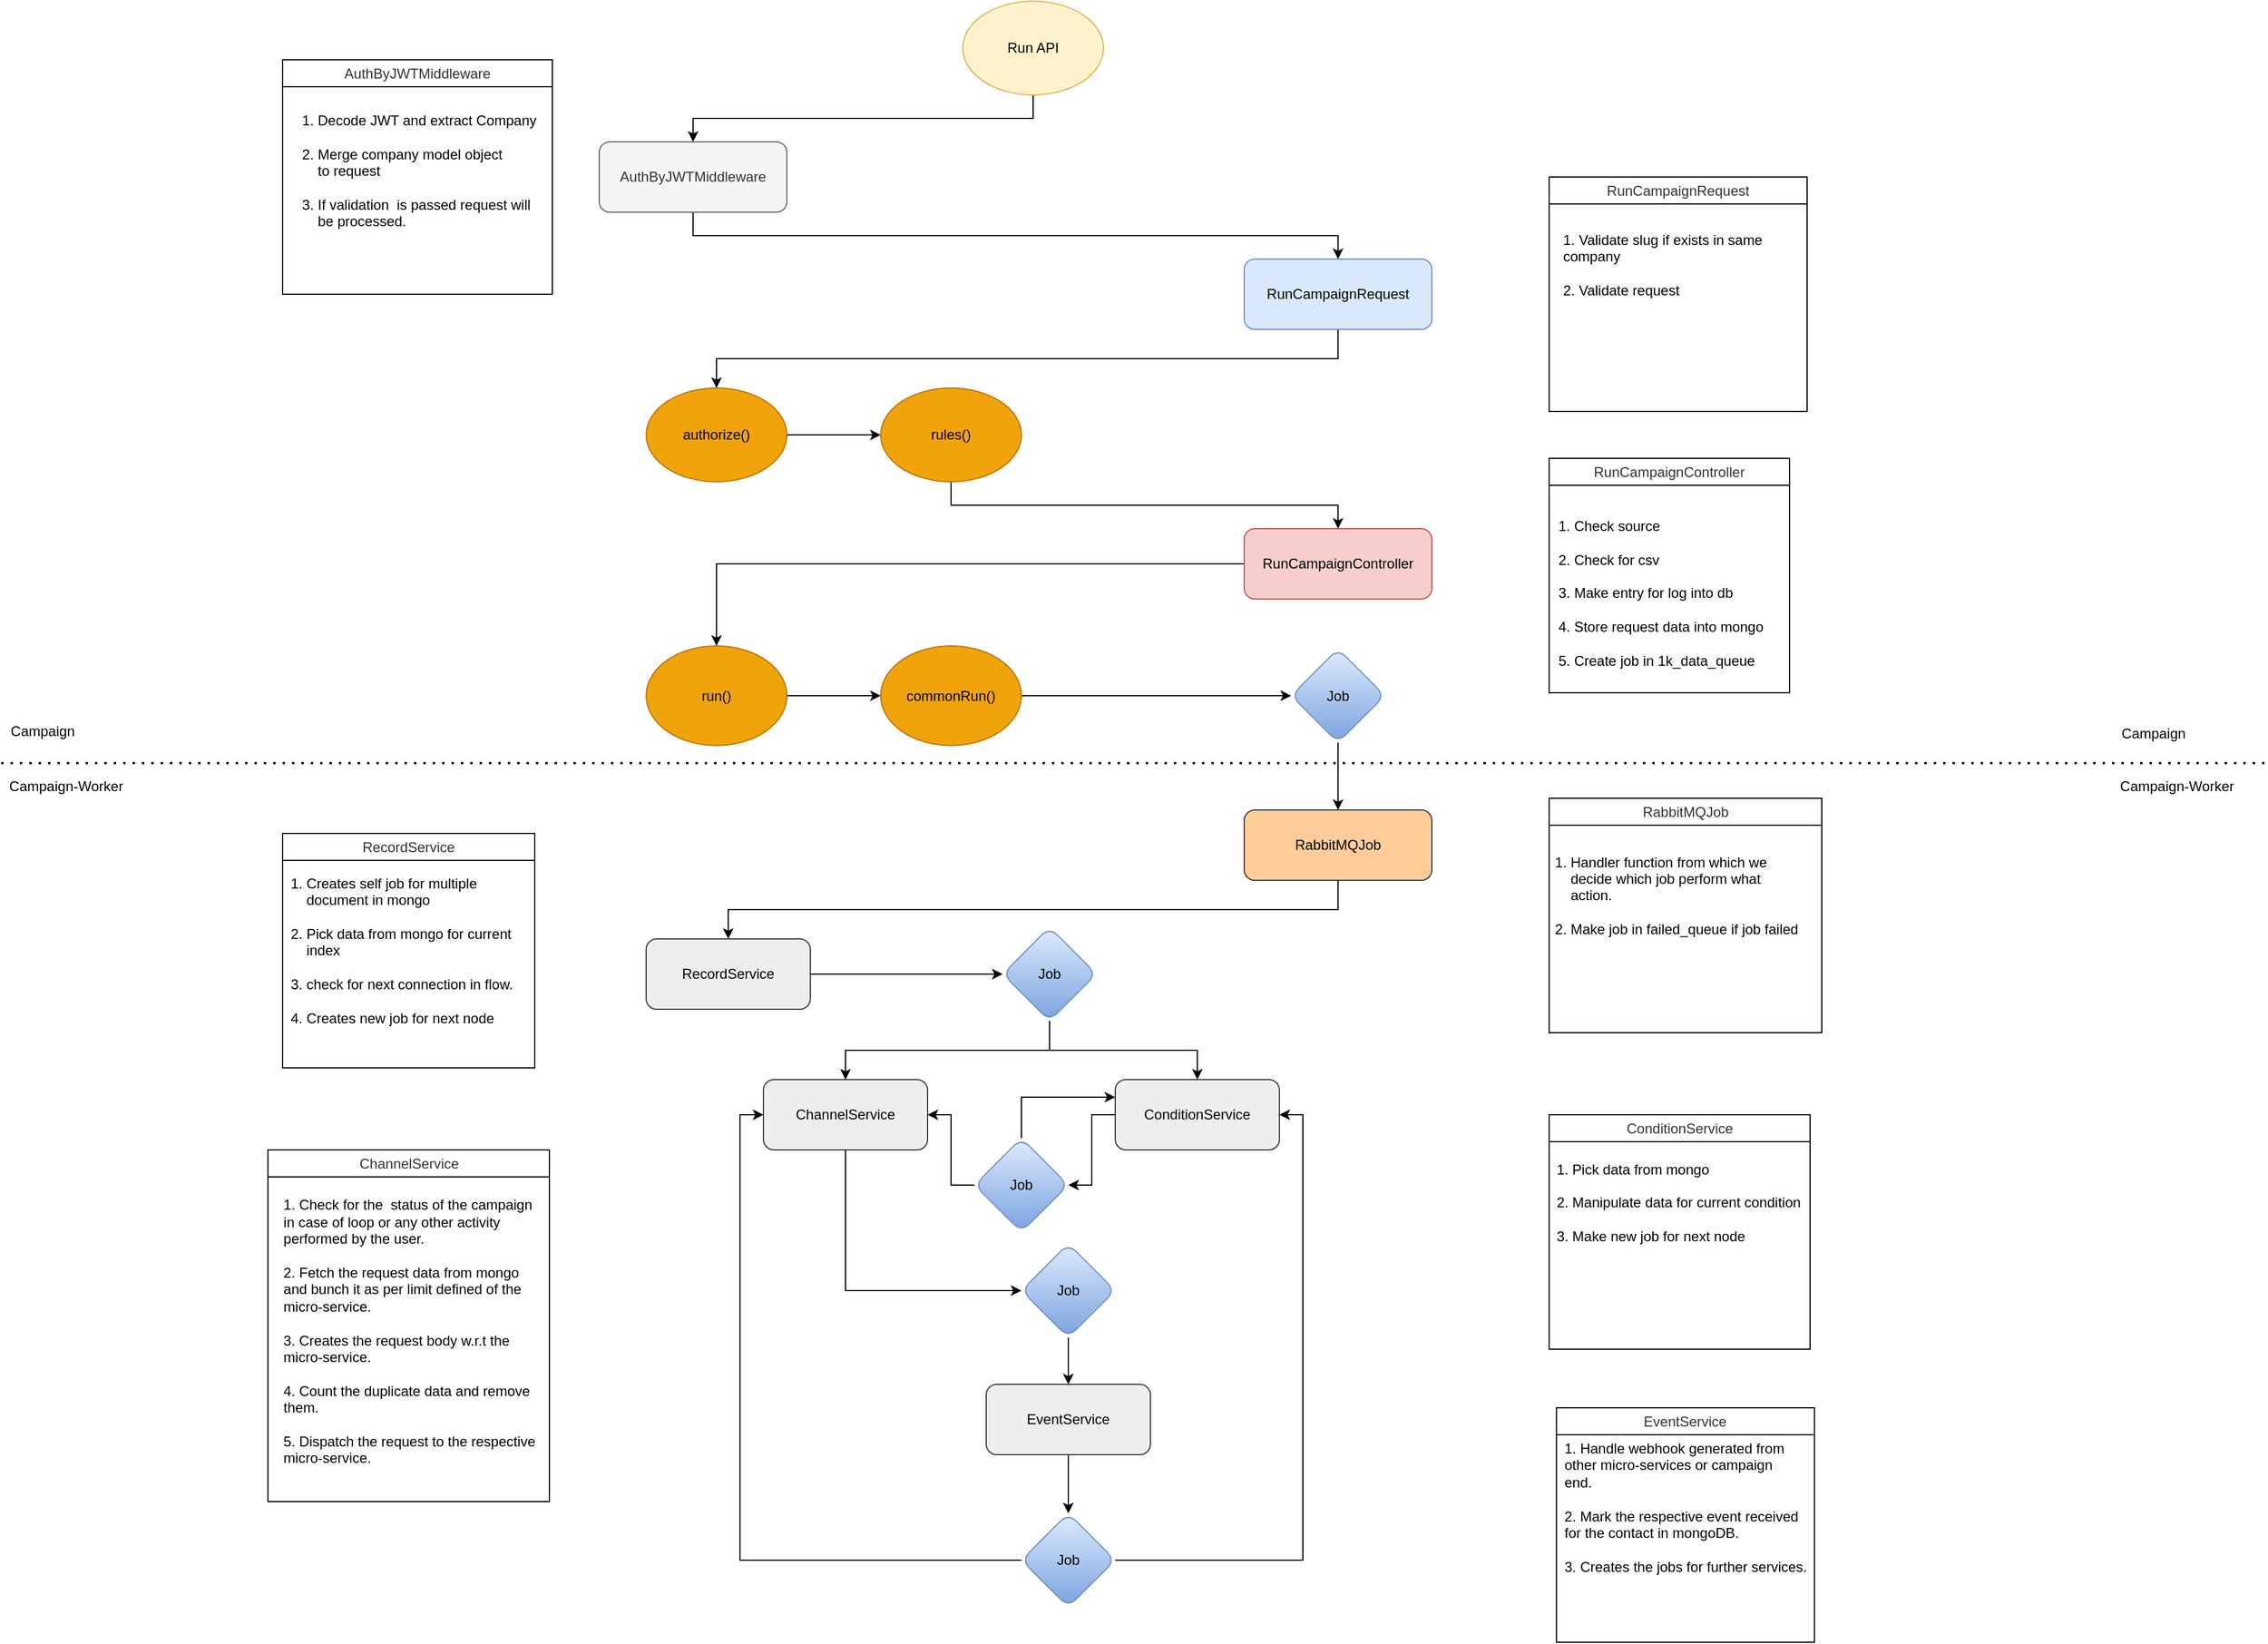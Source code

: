 <mxfile version="18.2.1" type="github">
  <diagram id="-uCUBRwucRaSAOFAAjXm" name="Page-1">
    <mxGraphModel dx="3412" dy="1385" grid="1" gridSize="10" guides="1" tooltips="1" connect="1" arrows="1" fold="1" page="1" pageScale="1" pageWidth="827" pageHeight="1169" math="0" shadow="0">
      <root>
        <mxCell id="0" />
        <mxCell id="1" parent="0" />
        <mxCell id="ixgHzNMDdySwTx72Y3tY-3" style="edgeStyle=orthogonalEdgeStyle;rounded=0;orthogonalLoop=1;jettySize=auto;html=1;exitX=0.5;exitY=1;exitDx=0;exitDy=0;entryX=0.5;entryY=0;entryDx=0;entryDy=0;" parent="1" source="ixgHzNMDdySwTx72Y3tY-1" target="ixgHzNMDdySwTx72Y3tY-2" edge="1">
          <mxGeometry relative="1" as="geometry" />
        </mxCell>
        <mxCell id="ixgHzNMDdySwTx72Y3tY-1" value="Run API" style="ellipse;whiteSpace=wrap;html=1;fillColor=#fff2cc;strokeColor=#d6b656;" parent="1" vertex="1">
          <mxGeometry x="340" y="10" width="120" height="80" as="geometry" />
        </mxCell>
        <mxCell id="ixgHzNMDdySwTx72Y3tY-6" style="edgeStyle=orthogonalEdgeStyle;rounded=0;orthogonalLoop=1;jettySize=auto;html=1;exitX=0.5;exitY=1;exitDx=0;exitDy=0;entryX=0.5;entryY=0;entryDx=0;entryDy=0;" parent="1" source="ixgHzNMDdySwTx72Y3tY-2" target="ixgHzNMDdySwTx72Y3tY-5" edge="1">
          <mxGeometry relative="1" as="geometry" />
        </mxCell>
        <mxCell id="ixgHzNMDdySwTx72Y3tY-2" value="AuthByJWTMiddleware" style="rounded=1;whiteSpace=wrap;html=1;fillColor=#f5f5f5;fontColor=#333333;strokeColor=#666666;" parent="1" vertex="1">
          <mxGeometry x="30" y="130" width="160" height="60" as="geometry" />
        </mxCell>
        <mxCell id="ixgHzNMDdySwTx72Y3tY-14" style="edgeStyle=orthogonalEdgeStyle;rounded=0;orthogonalLoop=1;jettySize=auto;html=1;exitX=0.5;exitY=1;exitDx=0;exitDy=0;" parent="1" source="ixgHzNMDdySwTx72Y3tY-5" target="ixgHzNMDdySwTx72Y3tY-12" edge="1">
          <mxGeometry relative="1" as="geometry" />
        </mxCell>
        <mxCell id="ixgHzNMDdySwTx72Y3tY-5" value="RunCampaignRequest" style="rounded=1;whiteSpace=wrap;html=1;fillColor=#dae8fc;strokeColor=#6c8ebf;" parent="1" vertex="1">
          <mxGeometry x="580" y="230" width="160" height="60" as="geometry" />
        </mxCell>
        <mxCell id="ixgHzNMDdySwTx72Y3tY-19" value="" style="edgeStyle=orthogonalEdgeStyle;rounded=0;orthogonalLoop=1;jettySize=auto;html=1;" parent="1" source="ixgHzNMDdySwTx72Y3tY-7" target="ixgHzNMDdySwTx72Y3tY-18" edge="1">
          <mxGeometry relative="1" as="geometry" />
        </mxCell>
        <mxCell id="ixgHzNMDdySwTx72Y3tY-7" value="RunCampaignController" style="rounded=1;whiteSpace=wrap;html=1;fillColor=#f8cecc;strokeColor=#b85450;" parent="1" vertex="1">
          <mxGeometry x="580" y="460" width="160" height="60" as="geometry" />
        </mxCell>
        <mxCell id="ixgHzNMDdySwTx72Y3tY-16" value="" style="edgeStyle=orthogonalEdgeStyle;rounded=0;orthogonalLoop=1;jettySize=auto;html=1;" parent="1" source="ixgHzNMDdySwTx72Y3tY-12" target="ixgHzNMDdySwTx72Y3tY-15" edge="1">
          <mxGeometry relative="1" as="geometry" />
        </mxCell>
        <mxCell id="ixgHzNMDdySwTx72Y3tY-12" value="authorize()" style="ellipse;whiteSpace=wrap;html=1;fillColor=#f0a30a;strokeColor=#BD7000;fontColor=#000000;" parent="1" vertex="1">
          <mxGeometry x="70" y="340" width="120" height="80" as="geometry" />
        </mxCell>
        <mxCell id="ixgHzNMDdySwTx72Y3tY-17" style="edgeStyle=orthogonalEdgeStyle;rounded=0;orthogonalLoop=1;jettySize=auto;html=1;exitX=0.5;exitY=1;exitDx=0;exitDy=0;" parent="1" source="ixgHzNMDdySwTx72Y3tY-15" target="ixgHzNMDdySwTx72Y3tY-7" edge="1">
          <mxGeometry relative="1" as="geometry" />
        </mxCell>
        <mxCell id="ixgHzNMDdySwTx72Y3tY-15" value="rules()" style="ellipse;whiteSpace=wrap;html=1;fillColor=#f0a30a;strokeColor=#BD7000;fontColor=#000000;" parent="1" vertex="1">
          <mxGeometry x="270" y="340" width="120" height="80" as="geometry" />
        </mxCell>
        <mxCell id="ixgHzNMDdySwTx72Y3tY-23" value="" style="edgeStyle=orthogonalEdgeStyle;rounded=0;orthogonalLoop=1;jettySize=auto;html=1;" parent="1" source="ixgHzNMDdySwTx72Y3tY-18" target="ixgHzNMDdySwTx72Y3tY-22" edge="1">
          <mxGeometry relative="1" as="geometry" />
        </mxCell>
        <mxCell id="ixgHzNMDdySwTx72Y3tY-18" value="run()" style="ellipse;whiteSpace=wrap;html=1;fillColor=#f0a30a;strokeColor=#BD7000;rounded=1;fontColor=#000000;" parent="1" vertex="1">
          <mxGeometry x="70" y="560" width="120" height="85" as="geometry" />
        </mxCell>
        <mxCell id="ixgHzNMDdySwTx72Y3tY-25" value="" style="edgeStyle=orthogonalEdgeStyle;rounded=0;orthogonalLoop=1;jettySize=auto;html=1;" parent="1" source="ixgHzNMDdySwTx72Y3tY-22" target="ixgHzNMDdySwTx72Y3tY-24" edge="1">
          <mxGeometry relative="1" as="geometry" />
        </mxCell>
        <mxCell id="ixgHzNMDdySwTx72Y3tY-22" value="commonRun()" style="ellipse;whiteSpace=wrap;html=1;fillColor=#f0a30a;strokeColor=#BD7000;rounded=1;fontColor=#000000;" parent="1" vertex="1">
          <mxGeometry x="270" y="560" width="120" height="85" as="geometry" />
        </mxCell>
        <mxCell id="ixgHzNMDdySwTx72Y3tY-27" style="edgeStyle=orthogonalEdgeStyle;rounded=0;orthogonalLoop=1;jettySize=auto;html=1;exitX=0.5;exitY=1;exitDx=0;exitDy=0;entryX=0.5;entryY=0;entryDx=0;entryDy=0;" parent="1" source="ixgHzNMDdySwTx72Y3tY-24" target="ixgHzNMDdySwTx72Y3tY-26" edge="1">
          <mxGeometry relative="1" as="geometry" />
        </mxCell>
        <mxCell id="ixgHzNMDdySwTx72Y3tY-24" value="Job" style="rhombus;whiteSpace=wrap;html=1;rounded=1;fillColor=#dae8fc;strokeColor=#6c8ebf;gradientColor=#7ea6e0;" parent="1" vertex="1">
          <mxGeometry x="620" y="562.5" width="80" height="80" as="geometry" />
        </mxCell>
        <mxCell id="ixgHzNMDdySwTx72Y3tY-30" style="edgeStyle=orthogonalEdgeStyle;rounded=0;orthogonalLoop=1;jettySize=auto;html=1;exitX=0.5;exitY=1;exitDx=0;exitDy=0;" parent="1" source="ixgHzNMDdySwTx72Y3tY-26" target="ixgHzNMDdySwTx72Y3tY-28" edge="1">
          <mxGeometry relative="1" as="geometry" />
        </mxCell>
        <mxCell id="ixgHzNMDdySwTx72Y3tY-26" value="RabbitMQJob" style="rounded=1;whiteSpace=wrap;html=1;fillColor=#ffcc99;strokeColor=#36393d;" parent="1" vertex="1">
          <mxGeometry x="580" y="700" width="160" height="60" as="geometry" />
        </mxCell>
        <mxCell id="ixgHzNMDdySwTx72Y3tY-33" style="edgeStyle=orthogonalEdgeStyle;rounded=0;orthogonalLoop=1;jettySize=auto;html=1;exitX=1;exitY=0.5;exitDx=0;exitDy=0;entryX=0;entryY=0.5;entryDx=0;entryDy=0;" parent="1" source="ixgHzNMDdySwTx72Y3tY-28" target="ixgHzNMDdySwTx72Y3tY-32" edge="1">
          <mxGeometry relative="1" as="geometry" />
        </mxCell>
        <mxCell id="ixgHzNMDdySwTx72Y3tY-28" value="RecordService" style="rounded=1;whiteSpace=wrap;html=1;fillColor=#eeeeee;strokeColor=#36393d;" parent="1" vertex="1">
          <mxGeometry x="70" y="810" width="140" height="60" as="geometry" />
        </mxCell>
        <mxCell id="ixgHzNMDdySwTx72Y3tY-37" style="edgeStyle=orthogonalEdgeStyle;rounded=0;orthogonalLoop=1;jettySize=auto;html=1;exitX=0.5;exitY=1;exitDx=0;exitDy=0;" parent="1" source="ixgHzNMDdySwTx72Y3tY-32" target="ixgHzNMDdySwTx72Y3tY-35" edge="1">
          <mxGeometry relative="1" as="geometry" />
        </mxCell>
        <mxCell id="ixgHzNMDdySwTx72Y3tY-38" style="edgeStyle=orthogonalEdgeStyle;rounded=0;orthogonalLoop=1;jettySize=auto;html=1;exitX=0.5;exitY=1;exitDx=0;exitDy=0;" parent="1" source="ixgHzNMDdySwTx72Y3tY-32" target="ixgHzNMDdySwTx72Y3tY-36" edge="1">
          <mxGeometry relative="1" as="geometry" />
        </mxCell>
        <mxCell id="ixgHzNMDdySwTx72Y3tY-32" value="Job" style="rhombus;whiteSpace=wrap;html=1;rounded=1;fillColor=#dae8fc;strokeColor=#6c8ebf;gradientColor=#7ea6e0;" parent="1" vertex="1">
          <mxGeometry x="374" y="800" width="80" height="80" as="geometry" />
        </mxCell>
        <mxCell id="ixgHzNMDdySwTx72Y3tY-45" style="edgeStyle=orthogonalEdgeStyle;rounded=0;orthogonalLoop=1;jettySize=auto;html=1;exitX=0.5;exitY=1;exitDx=0;exitDy=0;entryX=0;entryY=0.5;entryDx=0;entryDy=0;" parent="1" source="ixgHzNMDdySwTx72Y3tY-35" target="ixgHzNMDdySwTx72Y3tY-44" edge="1">
          <mxGeometry relative="1" as="geometry" />
        </mxCell>
        <mxCell id="ixgHzNMDdySwTx72Y3tY-35" value="ChannelService" style="rounded=1;whiteSpace=wrap;html=1;fillColor=#eeeeee;strokeColor=#36393d;" parent="1" vertex="1">
          <mxGeometry x="170" y="930" width="140" height="60" as="geometry" />
        </mxCell>
        <mxCell id="ixgHzNMDdySwTx72Y3tY-54" style="edgeStyle=orthogonalEdgeStyle;rounded=0;orthogonalLoop=1;jettySize=auto;html=1;exitX=0;exitY=0.5;exitDx=0;exitDy=0;entryX=1;entryY=0.5;entryDx=0;entryDy=0;" parent="1" source="ixgHzNMDdySwTx72Y3tY-36" target="ixgHzNMDdySwTx72Y3tY-53" edge="1">
          <mxGeometry relative="1" as="geometry" />
        </mxCell>
        <mxCell id="ixgHzNMDdySwTx72Y3tY-36" value="ConditionService" style="rounded=1;whiteSpace=wrap;html=1;fillColor=#eeeeee;strokeColor=#36393d;" parent="1" vertex="1">
          <mxGeometry x="470" y="930" width="140" height="60" as="geometry" />
        </mxCell>
        <mxCell id="ixgHzNMDdySwTx72Y3tY-48" style="edgeStyle=orthogonalEdgeStyle;rounded=0;orthogonalLoop=1;jettySize=auto;html=1;exitX=0.5;exitY=1;exitDx=0;exitDy=0;" parent="1" source="ixgHzNMDdySwTx72Y3tY-40" target="ixgHzNMDdySwTx72Y3tY-47" edge="1">
          <mxGeometry relative="1" as="geometry" />
        </mxCell>
        <mxCell id="ixgHzNMDdySwTx72Y3tY-40" value="EventService" style="rounded=1;whiteSpace=wrap;html=1;fillColor=#eeeeee;strokeColor=#36393d;" parent="1" vertex="1">
          <mxGeometry x="360" y="1190" width="140" height="60" as="geometry" />
        </mxCell>
        <mxCell id="ixgHzNMDdySwTx72Y3tY-46" style="edgeStyle=orthogonalEdgeStyle;rounded=0;orthogonalLoop=1;jettySize=auto;html=1;exitX=0.5;exitY=1;exitDx=0;exitDy=0;" parent="1" source="ixgHzNMDdySwTx72Y3tY-44" target="ixgHzNMDdySwTx72Y3tY-40" edge="1">
          <mxGeometry relative="1" as="geometry" />
        </mxCell>
        <mxCell id="ixgHzNMDdySwTx72Y3tY-44" value="Job" style="rhombus;whiteSpace=wrap;html=1;rounded=1;fillColor=#dae8fc;strokeColor=#6c8ebf;gradientColor=#7ea6e0;" parent="1" vertex="1">
          <mxGeometry x="390" y="1070" width="80" height="80" as="geometry" />
        </mxCell>
        <mxCell id="ixgHzNMDdySwTx72Y3tY-50" style="edgeStyle=orthogonalEdgeStyle;rounded=0;orthogonalLoop=1;jettySize=auto;html=1;exitX=1;exitY=0.5;exitDx=0;exitDy=0;entryX=1;entryY=0.5;entryDx=0;entryDy=0;" parent="1" source="ixgHzNMDdySwTx72Y3tY-47" target="ixgHzNMDdySwTx72Y3tY-36" edge="1">
          <mxGeometry relative="1" as="geometry" />
        </mxCell>
        <mxCell id="ixgHzNMDdySwTx72Y3tY-51" style="edgeStyle=orthogonalEdgeStyle;rounded=0;orthogonalLoop=1;jettySize=auto;html=1;exitX=0;exitY=0.5;exitDx=0;exitDy=0;entryX=0;entryY=0.5;entryDx=0;entryDy=0;" parent="1" source="ixgHzNMDdySwTx72Y3tY-47" target="ixgHzNMDdySwTx72Y3tY-35" edge="1">
          <mxGeometry relative="1" as="geometry" />
        </mxCell>
        <mxCell id="ixgHzNMDdySwTx72Y3tY-47" value="Job" style="rhombus;whiteSpace=wrap;html=1;rounded=1;fillColor=#dae8fc;strokeColor=#6c8ebf;gradientColor=#7ea6e0;" parent="1" vertex="1">
          <mxGeometry x="390" y="1300" width="80" height="80" as="geometry" />
        </mxCell>
        <mxCell id="ixgHzNMDdySwTx72Y3tY-55" style="edgeStyle=orthogonalEdgeStyle;rounded=0;orthogonalLoop=1;jettySize=auto;html=1;exitX=0;exitY=0.5;exitDx=0;exitDy=0;entryX=1;entryY=0.5;entryDx=0;entryDy=0;" parent="1" source="ixgHzNMDdySwTx72Y3tY-53" target="ixgHzNMDdySwTx72Y3tY-35" edge="1">
          <mxGeometry relative="1" as="geometry" />
        </mxCell>
        <mxCell id="ixgHzNMDdySwTx72Y3tY-56" style="edgeStyle=orthogonalEdgeStyle;rounded=0;orthogonalLoop=1;jettySize=auto;html=1;exitX=0.5;exitY=0;exitDx=0;exitDy=0;entryX=0;entryY=0.25;entryDx=0;entryDy=0;" parent="1" source="ixgHzNMDdySwTx72Y3tY-53" target="ixgHzNMDdySwTx72Y3tY-36" edge="1">
          <mxGeometry relative="1" as="geometry" />
        </mxCell>
        <mxCell id="ixgHzNMDdySwTx72Y3tY-53" value="Job" style="rhombus;whiteSpace=wrap;html=1;rounded=1;fillColor=#dae8fc;strokeColor=#6c8ebf;gradientColor=#7ea6e0;" parent="1" vertex="1">
          <mxGeometry x="350" y="980" width="80" height="80" as="geometry" />
        </mxCell>
        <mxCell id="ixgHzNMDdySwTx72Y3tY-57" value="&lt;span style=&quot;color: rgb(51, 51, 51); font-weight: 400;&quot;&gt;AuthByJWTMiddleware&lt;/span&gt;" style="swimlane;whiteSpace=wrap;html=1;startSize=23;" parent="1" vertex="1">
          <mxGeometry x="-240" y="60" width="230" height="200" as="geometry" />
        </mxCell>
        <mxCell id="ixgHzNMDdySwTx72Y3tY-67" value="&lt;ol&gt;&lt;li&gt;Decode JWT and extract Company&lt;br&gt;&lt;br&gt;&lt;/li&gt;&lt;li&gt;&lt;span style=&quot;background-color: initial;&quot;&gt;Merge company model object&amp;nbsp;&lt;br&gt;&lt;/span&gt;&lt;span style=&quot;background-color: initial;&quot;&gt;to request&lt;br&gt;&lt;br&gt;&lt;/span&gt;&lt;/li&gt;&lt;li&gt;&lt;span style=&quot;background-color: initial;&quot;&gt;If validation&amp;nbsp; is passed request will &lt;br&gt;be&amp;nbsp;&lt;/span&gt;&lt;span style=&quot;background-color: initial;&quot;&gt;processed.&lt;/span&gt;&lt;/li&gt;&lt;/ol&gt;" style="text;html=1;align=left;verticalAlign=middle;resizable=0;points=[];autosize=1;strokeColor=none;fillColor=none;" parent="ixgHzNMDdySwTx72Y3tY-57" vertex="1">
          <mxGeometry x="-12.5" y="30" width="240" height="130" as="geometry" />
        </mxCell>
        <mxCell id="ixgHzNMDdySwTx72Y3tY-58" value="&lt;span style=&quot;color: rgb(51, 51, 51); font-weight: 400;&quot;&gt;RunCampaignRequest&lt;/span&gt;" style="swimlane;whiteSpace=wrap;html=1;startSize=23;" parent="1" vertex="1">
          <mxGeometry x="840" y="160" width="220" height="200" as="geometry" />
        </mxCell>
        <mxCell id="F34zSx9BdH_wrsMTjOy3-3" value="1. Validate slug if exists in same &lt;br&gt;company&lt;br&gt;&lt;br&gt;&lt;div style=&quot;&quot;&gt;&lt;span style=&quot;background-color: initial;&quot;&gt;2. Validate request&lt;/span&gt;&lt;/div&gt;" style="text;html=1;align=left;verticalAlign=middle;resizable=0;points=[];autosize=1;strokeColor=none;fillColor=none;" parent="ixgHzNMDdySwTx72Y3tY-58" vertex="1">
          <mxGeometry x="10" y="40" width="190" height="70" as="geometry" />
        </mxCell>
        <mxCell id="ixgHzNMDdySwTx72Y3tY-59" value="&lt;span style=&quot;color: rgb(51, 51, 51); font-weight: 400;&quot;&gt;RunCampaignController&lt;/span&gt;" style="swimlane;whiteSpace=wrap;html=1;startSize=23;" parent="1" vertex="1">
          <mxGeometry x="840" y="400" width="205" height="200" as="geometry" />
        </mxCell>
        <mxCell id="F34zSx9BdH_wrsMTjOy3-4" value="1. Check source&lt;br&gt;&lt;br&gt;2. Check for csv&lt;br&gt;&lt;br&gt;3. Make entry for log into db&lt;br&gt;&lt;br&gt;4. Store request data into mongo&lt;br&gt;&lt;br&gt;5. Create job in 1k_data_queue" style="text;html=1;align=left;verticalAlign=middle;resizable=0;points=[];autosize=1;strokeColor=none;fillColor=none;spacingTop=0;spacing=0;" parent="ixgHzNMDdySwTx72Y3tY-59" vertex="1">
          <mxGeometry x="7.5" y="50" width="190" height="130" as="geometry" />
        </mxCell>
        <mxCell id="ixgHzNMDdySwTx72Y3tY-60" value="&lt;span style=&quot;color: rgb(51, 51, 51); font-weight: 400;&quot;&gt;RabbitMQJob&lt;br&gt;&lt;/span&gt;" style="swimlane;whiteSpace=wrap;html=1;startSize=23;" parent="1" vertex="1">
          <mxGeometry x="840" y="690" width="232.5" height="200" as="geometry" />
        </mxCell>
        <mxCell id="F34zSx9BdH_wrsMTjOy3-5" value="1. Handler function from which we&amp;nbsp;&lt;br&gt;&amp;nbsp; &amp;nbsp; decide which job perform what &lt;br&gt;&amp;nbsp; &amp;nbsp; action.&lt;br&gt;&lt;br&gt;2. Make job in failed_queue if job failed" style="text;html=1;align=left;verticalAlign=middle;resizable=0;points=[];autosize=1;strokeColor=none;fillColor=none;" parent="ixgHzNMDdySwTx72Y3tY-60" vertex="1">
          <mxGeometry x="2.5" y="42.5" width="220" height="80" as="geometry" />
        </mxCell>
        <mxCell id="ixgHzNMDdySwTx72Y3tY-61" value="&lt;span style=&quot;color: rgb(51, 51, 51); font-weight: 400;&quot;&gt;RecordService&lt;br&gt;&lt;/span&gt;" style="swimlane;whiteSpace=wrap;html=1;startSize=23;" parent="1" vertex="1">
          <mxGeometry x="-240" y="720" width="215" height="200" as="geometry" />
        </mxCell>
        <mxCell id="F34zSx9BdH_wrsMTjOy3-6" value="1. Creates self job for multiple &lt;br&gt;&amp;nbsp; &amp;nbsp; document in mongo&lt;br&gt;&lt;br&gt;2. Pick data from mongo for current &lt;br&gt;&amp;nbsp; &amp;nbsp; index&lt;br&gt;&lt;br&gt;3.&amp;nbsp;check for next connection in flow.&lt;br&gt;&lt;br&gt;4. Creates new job for next node" style="text;html=1;align=left;verticalAlign=middle;resizable=0;points=[];autosize=1;strokeColor=none;fillColor=none;" parent="ixgHzNMDdySwTx72Y3tY-61" vertex="1">
          <mxGeometry x="5" y="35" width="200" height="130" as="geometry" />
        </mxCell>
        <mxCell id="ixgHzNMDdySwTx72Y3tY-62" value="&lt;span style=&quot;color: rgb(51, 51, 51); font-weight: 400;&quot;&gt;ChannelService&lt;/span&gt;" style="swimlane;whiteSpace=wrap;html=1;startSize=23;" parent="1" vertex="1">
          <mxGeometry x="-252.5" y="990" width="240" height="300" as="geometry" />
        </mxCell>
        <mxCell id="F34zSx9BdH_wrsMTjOy3-8" value="&lt;div style=&quot;&quot;&gt;&lt;br&gt;&lt;/div&gt;" style="text;html=1;align=left;verticalAlign=middle;resizable=0;points=[];autosize=1;strokeColor=none;fillColor=none;" parent="ixgHzNMDdySwTx72Y3tY-62" vertex="1">
          <mxGeometry x="32.5" y="55" width="20" height="30" as="geometry" />
        </mxCell>
        <mxCell id="3M0Jo8jgyKiaNlDrv4SS-4" value="&lt;div style=&quot;text-align: left;&quot;&gt;&lt;span style=&quot;background-color: initial;&quot;&gt;1. Check for the&amp;nbsp; status of the campaign&amp;nbsp;&lt;/span&gt;&lt;/div&gt;&lt;div style=&quot;text-align: left;&quot;&gt;&lt;span style=&quot;background-color: initial;&quot;&gt;in case of loop or any other activity&amp;nbsp;&lt;/span&gt;&lt;/div&gt;&lt;div style=&quot;text-align: left;&quot;&gt;&lt;span style=&quot;background-color: initial;&quot;&gt;performed by the user.&amp;nbsp;&lt;/span&gt;&lt;/div&gt;&lt;div style=&quot;text-align: left;&quot;&gt;&lt;span style=&quot;background-color: initial;&quot;&gt;&lt;br&gt;&lt;/span&gt;&lt;/div&gt;&lt;div style=&quot;text-align: left;&quot;&gt;&lt;span style=&quot;background-color: initial;&quot;&gt;2. Fetch the request data from mongo&lt;/span&gt;&lt;/div&gt;&lt;div style=&quot;text-align: left;&quot;&gt;&lt;span style=&quot;background-color: initial;&quot;&gt;and bunch it as per limit defined of the&amp;nbsp;&lt;/span&gt;&lt;/div&gt;&lt;div style=&quot;text-align: left;&quot;&gt;&lt;span style=&quot;background-color: initial;&quot;&gt;micro-service.&amp;nbsp;&amp;nbsp;&lt;/span&gt;&lt;/div&gt;&lt;div style=&quot;text-align: left;&quot;&gt;&lt;span style=&quot;background-color: initial;&quot;&gt;&lt;br&gt;&lt;/span&gt;&lt;/div&gt;&lt;div style=&quot;text-align: left;&quot;&gt;&lt;span style=&quot;background-color: initial;&quot;&gt;3. Creates the request body w.r.t the&amp;nbsp;&lt;/span&gt;&lt;/div&gt;&lt;div style=&quot;text-align: left;&quot;&gt;&lt;span style=&quot;background-color: initial;&quot;&gt;micro-service.&lt;/span&gt;&lt;/div&gt;&lt;div style=&quot;text-align: left;&quot;&gt;&lt;span style=&quot;background-color: initial;&quot;&gt;&lt;br&gt;&lt;/span&gt;&lt;/div&gt;&lt;div style=&quot;text-align: left;&quot;&gt;&lt;span style=&quot;background-color: initial;&quot;&gt;4. Count the duplicate data and remove&lt;/span&gt;&lt;/div&gt;&lt;div style=&quot;text-align: left;&quot;&gt;&lt;span style=&quot;background-color: initial;&quot;&gt;them.&lt;/span&gt;&lt;/div&gt;&lt;div style=&quot;text-align: left;&quot;&gt;&lt;span style=&quot;background-color: initial;&quot;&gt;&lt;br&gt;&lt;/span&gt;&lt;/div&gt;&lt;div style=&quot;text-align: left;&quot;&gt;&lt;span style=&quot;background-color: initial;&quot;&gt;5. Dispatch the request to the respective&lt;/span&gt;&lt;/div&gt;&lt;div style=&quot;text-align: left;&quot;&gt;&lt;span style=&quot;background-color: initial;&quot;&gt;micro-service.&amp;nbsp;&amp;nbsp;&lt;/span&gt;&lt;/div&gt;" style="text;html=1;align=center;verticalAlign=middle;resizable=0;points=[];autosize=1;strokeColor=none;fillColor=none;" parent="ixgHzNMDdySwTx72Y3tY-62" vertex="1">
          <mxGeometry x="5" y="40" width="230" height="230" as="geometry" />
        </mxCell>
        <mxCell id="ixgHzNMDdySwTx72Y3tY-63" value="&lt;span style=&quot;color: rgb(51, 51, 51); font-weight: 400;&quot;&gt;ConditionService&lt;/span&gt;" style="swimlane;whiteSpace=wrap;html=1;startSize=23;" parent="1" vertex="1">
          <mxGeometry x="840" y="960" width="222.5" height="200" as="geometry" />
        </mxCell>
        <mxCell id="F34zSx9BdH_wrsMTjOy3-7" value="&lt;div style=&quot;text-align: left;&quot;&gt;&lt;span style=&quot;background-color: initial;&quot;&gt;1. Pick data from mongo&lt;/span&gt;&lt;/div&gt;&lt;div style=&quot;text-align: left;&quot;&gt;&lt;span style=&quot;background-color: initial;&quot;&gt;&lt;br&gt;&lt;/span&gt;&lt;/div&gt;&lt;div style=&quot;text-align: left;&quot;&gt;&lt;span style=&quot;background-color: initial;&quot;&gt;2. Manipulate data for current condition&lt;/span&gt;&lt;/div&gt;&lt;div style=&quot;text-align: left;&quot;&gt;&lt;span style=&quot;background-color: initial;&quot;&gt;&lt;br&gt;&lt;/span&gt;&lt;/div&gt;&lt;div style=&quot;text-align: left;&quot;&gt;&lt;span style=&quot;background-color: initial;&quot;&gt;3. Make new job for next node&lt;/span&gt;&lt;/div&gt;" style="text;html=1;align=center;verticalAlign=middle;resizable=0;points=[];autosize=1;strokeColor=none;fillColor=none;" parent="ixgHzNMDdySwTx72Y3tY-63" vertex="1">
          <mxGeometry y="35" width="220" height="80" as="geometry" />
        </mxCell>
        <mxCell id="ixgHzNMDdySwTx72Y3tY-64" value="&lt;span style=&quot;color: rgb(51, 51, 51); font-weight: 400;&quot;&gt;EventService&lt;/span&gt;" style="swimlane;whiteSpace=wrap;html=1;startSize=23;" parent="1" vertex="1">
          <mxGeometry x="846.25" y="1210" width="220" height="200" as="geometry" />
        </mxCell>
        <mxCell id="3M0Jo8jgyKiaNlDrv4SS-1" value="&lt;div style=&quot;text-align: left;&quot;&gt;&lt;span style=&quot;background-color: initial;&quot;&gt;1. Handle webhook generated from&amp;nbsp;&lt;/span&gt;&lt;/div&gt;&lt;div style=&quot;text-align: left;&quot;&gt;&lt;span style=&quot;background-color: initial;&quot;&gt;other micro-services or &lt;/span&gt;&lt;span style=&quot;background-color: initial;&quot;&gt;campaign&lt;/span&gt;&lt;/div&gt;&lt;div style=&quot;text-align: left;&quot;&gt;&lt;span style=&quot;background-color: initial;&quot;&gt;end.&lt;/span&gt;&lt;/div&gt;&lt;div style=&quot;text-align: left;&quot;&gt;&lt;span style=&quot;background-color: initial;&quot;&gt;&lt;br&gt;&lt;/span&gt;&lt;/div&gt;&lt;div style=&quot;text-align: left;&quot;&gt;&lt;span style=&quot;background-color: initial;&quot;&gt;2. Mark the&amp;nbsp;&lt;/span&gt;&lt;span style=&quot;background-color: initial;&quot;&gt;respective event received&amp;nbsp;&lt;/span&gt;&lt;/div&gt;&lt;div style=&quot;text-align: left;&quot;&gt;&lt;span style=&quot;background-color: initial;&quot;&gt;for the&amp;nbsp;&lt;/span&gt;&lt;span style=&quot;background-color: initial;&quot;&gt;contact in mongoDB.&lt;/span&gt;&lt;/div&gt;&lt;div style=&quot;text-align: left;&quot;&gt;&lt;span style=&quot;background-color: initial;&quot;&gt;&lt;br&gt;&lt;/span&gt;&lt;/div&gt;&lt;div style=&quot;text-align: left;&quot;&gt;&lt;span style=&quot;background-color: initial;&quot;&gt;3. Creates the jobs for further services.&lt;/span&gt;&lt;/div&gt;" style="text;html=1;align=center;verticalAlign=middle;resizable=0;points=[];autosize=1;strokeColor=none;fillColor=none;" parent="ixgHzNMDdySwTx72Y3tY-64" vertex="1">
          <mxGeometry y="25" width="220" height="120" as="geometry" />
        </mxCell>
        <mxCell id="jrWyxr1zLteItu6hjnJX-1" value="" style="endArrow=none;dashed=1;html=1;dashPattern=1 3;strokeWidth=2;rounded=0;" edge="1" parent="1">
          <mxGeometry width="50" height="50" relative="1" as="geometry">
            <mxPoint x="-480" y="660" as="sourcePoint" />
            <mxPoint x="1450" y="660" as="targetPoint" />
          </mxGeometry>
        </mxCell>
        <mxCell id="jrWyxr1zLteItu6hjnJX-2" value="Campaign-Worker" style="text;html=1;align=center;verticalAlign=middle;resizable=0;points=[];autosize=1;strokeColor=none;fillColor=none;" vertex="1" parent="1">
          <mxGeometry x="-480" y="670" width="110" height="20" as="geometry" />
        </mxCell>
        <mxCell id="jrWyxr1zLteItu6hjnJX-3" value="Campaign" style="text;html=1;align=center;verticalAlign=middle;resizable=0;points=[];autosize=1;strokeColor=none;fillColor=none;" vertex="1" parent="1">
          <mxGeometry x="-480" y="622.5" width="70" height="20" as="geometry" />
        </mxCell>
        <mxCell id="jrWyxr1zLteItu6hjnJX-5" value="Campaign" style="text;html=1;align=center;verticalAlign=middle;resizable=0;points=[];autosize=1;strokeColor=none;fillColor=none;" vertex="1" parent="1">
          <mxGeometry x="1320" y="625" width="70" height="20" as="geometry" />
        </mxCell>
        <mxCell id="jrWyxr1zLteItu6hjnJX-6" value="Campaign-Worker" style="text;html=1;align=center;verticalAlign=middle;resizable=0;points=[];autosize=1;strokeColor=none;fillColor=none;" vertex="1" parent="1">
          <mxGeometry x="1320" y="670" width="110" height="20" as="geometry" />
        </mxCell>
      </root>
    </mxGraphModel>
  </diagram>
</mxfile>
